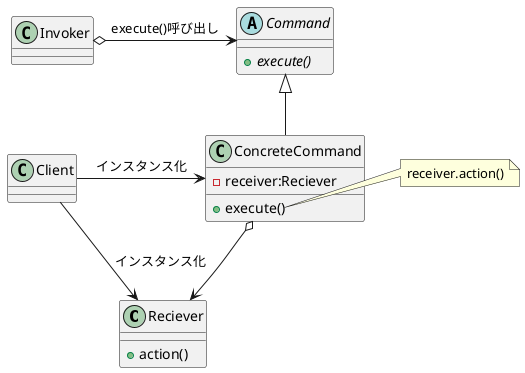 @startuml

' クラス定義
class Reciever {
    {method} +action()
}
abstract Command {
    {abstract} +execute()
}
class ConcreteCommand extends Command {
    {field} -receiver:Reciever
    {method} +execute()
}
note right of ConcreteCommand::execute
    receiver.action()
end note
class Invoker
class Client


' 関係定義
Invoker o-right-> Command : execute()呼び出し
ConcreteCommand o--> Reciever
ConcreteCommand <-left- Client : インスタンス化
Reciever <-left- Client : インスタンス化

@enduml
